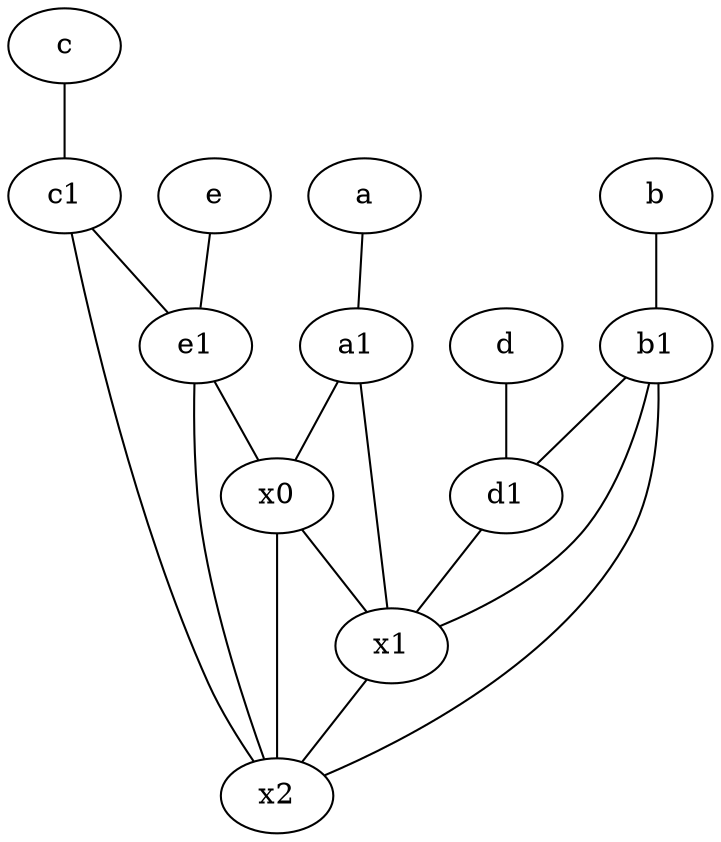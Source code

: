 graph {
	node [labelfontsize=50]
	x0 [labelfontsize=50]
	e1 [labelfontsize=50 pos="7,7!"]
	x1 [labelfontsize=50]
	c [labelfontsize=50 pos="4.5,2!"]
	d1 [labelfontsize=50 pos="3,5!"]
	a1 [labelfontsize=50 pos="8,3!"]
	e [labelfontsize=50 pos="7,9!"]
	a [labelfontsize=50 pos="8,2!"]
	c1 [labelfontsize=50 pos="4.5,3!"]
	x2 [labelfontsize=50]
	d [labelfontsize=50 pos="2,5!"]
	b [labelfontsize=50 pos="10,4!"]
	b1 [labelfontsize=50 pos="9,4!"]
	a -- a1
	c1 -- x2
	c1 -- e1
	e1 -- x2
	b -- b1
	x0 -- x2
	a1 -- x1
	e -- e1
	b1 -- x1
	b1 -- x2
	x0 -- x1
	d -- d1
	a1 -- x0
	e1 -- x0
	b1 -- d1
	d1 -- x1
	x1 -- x2
	c -- c1
}
